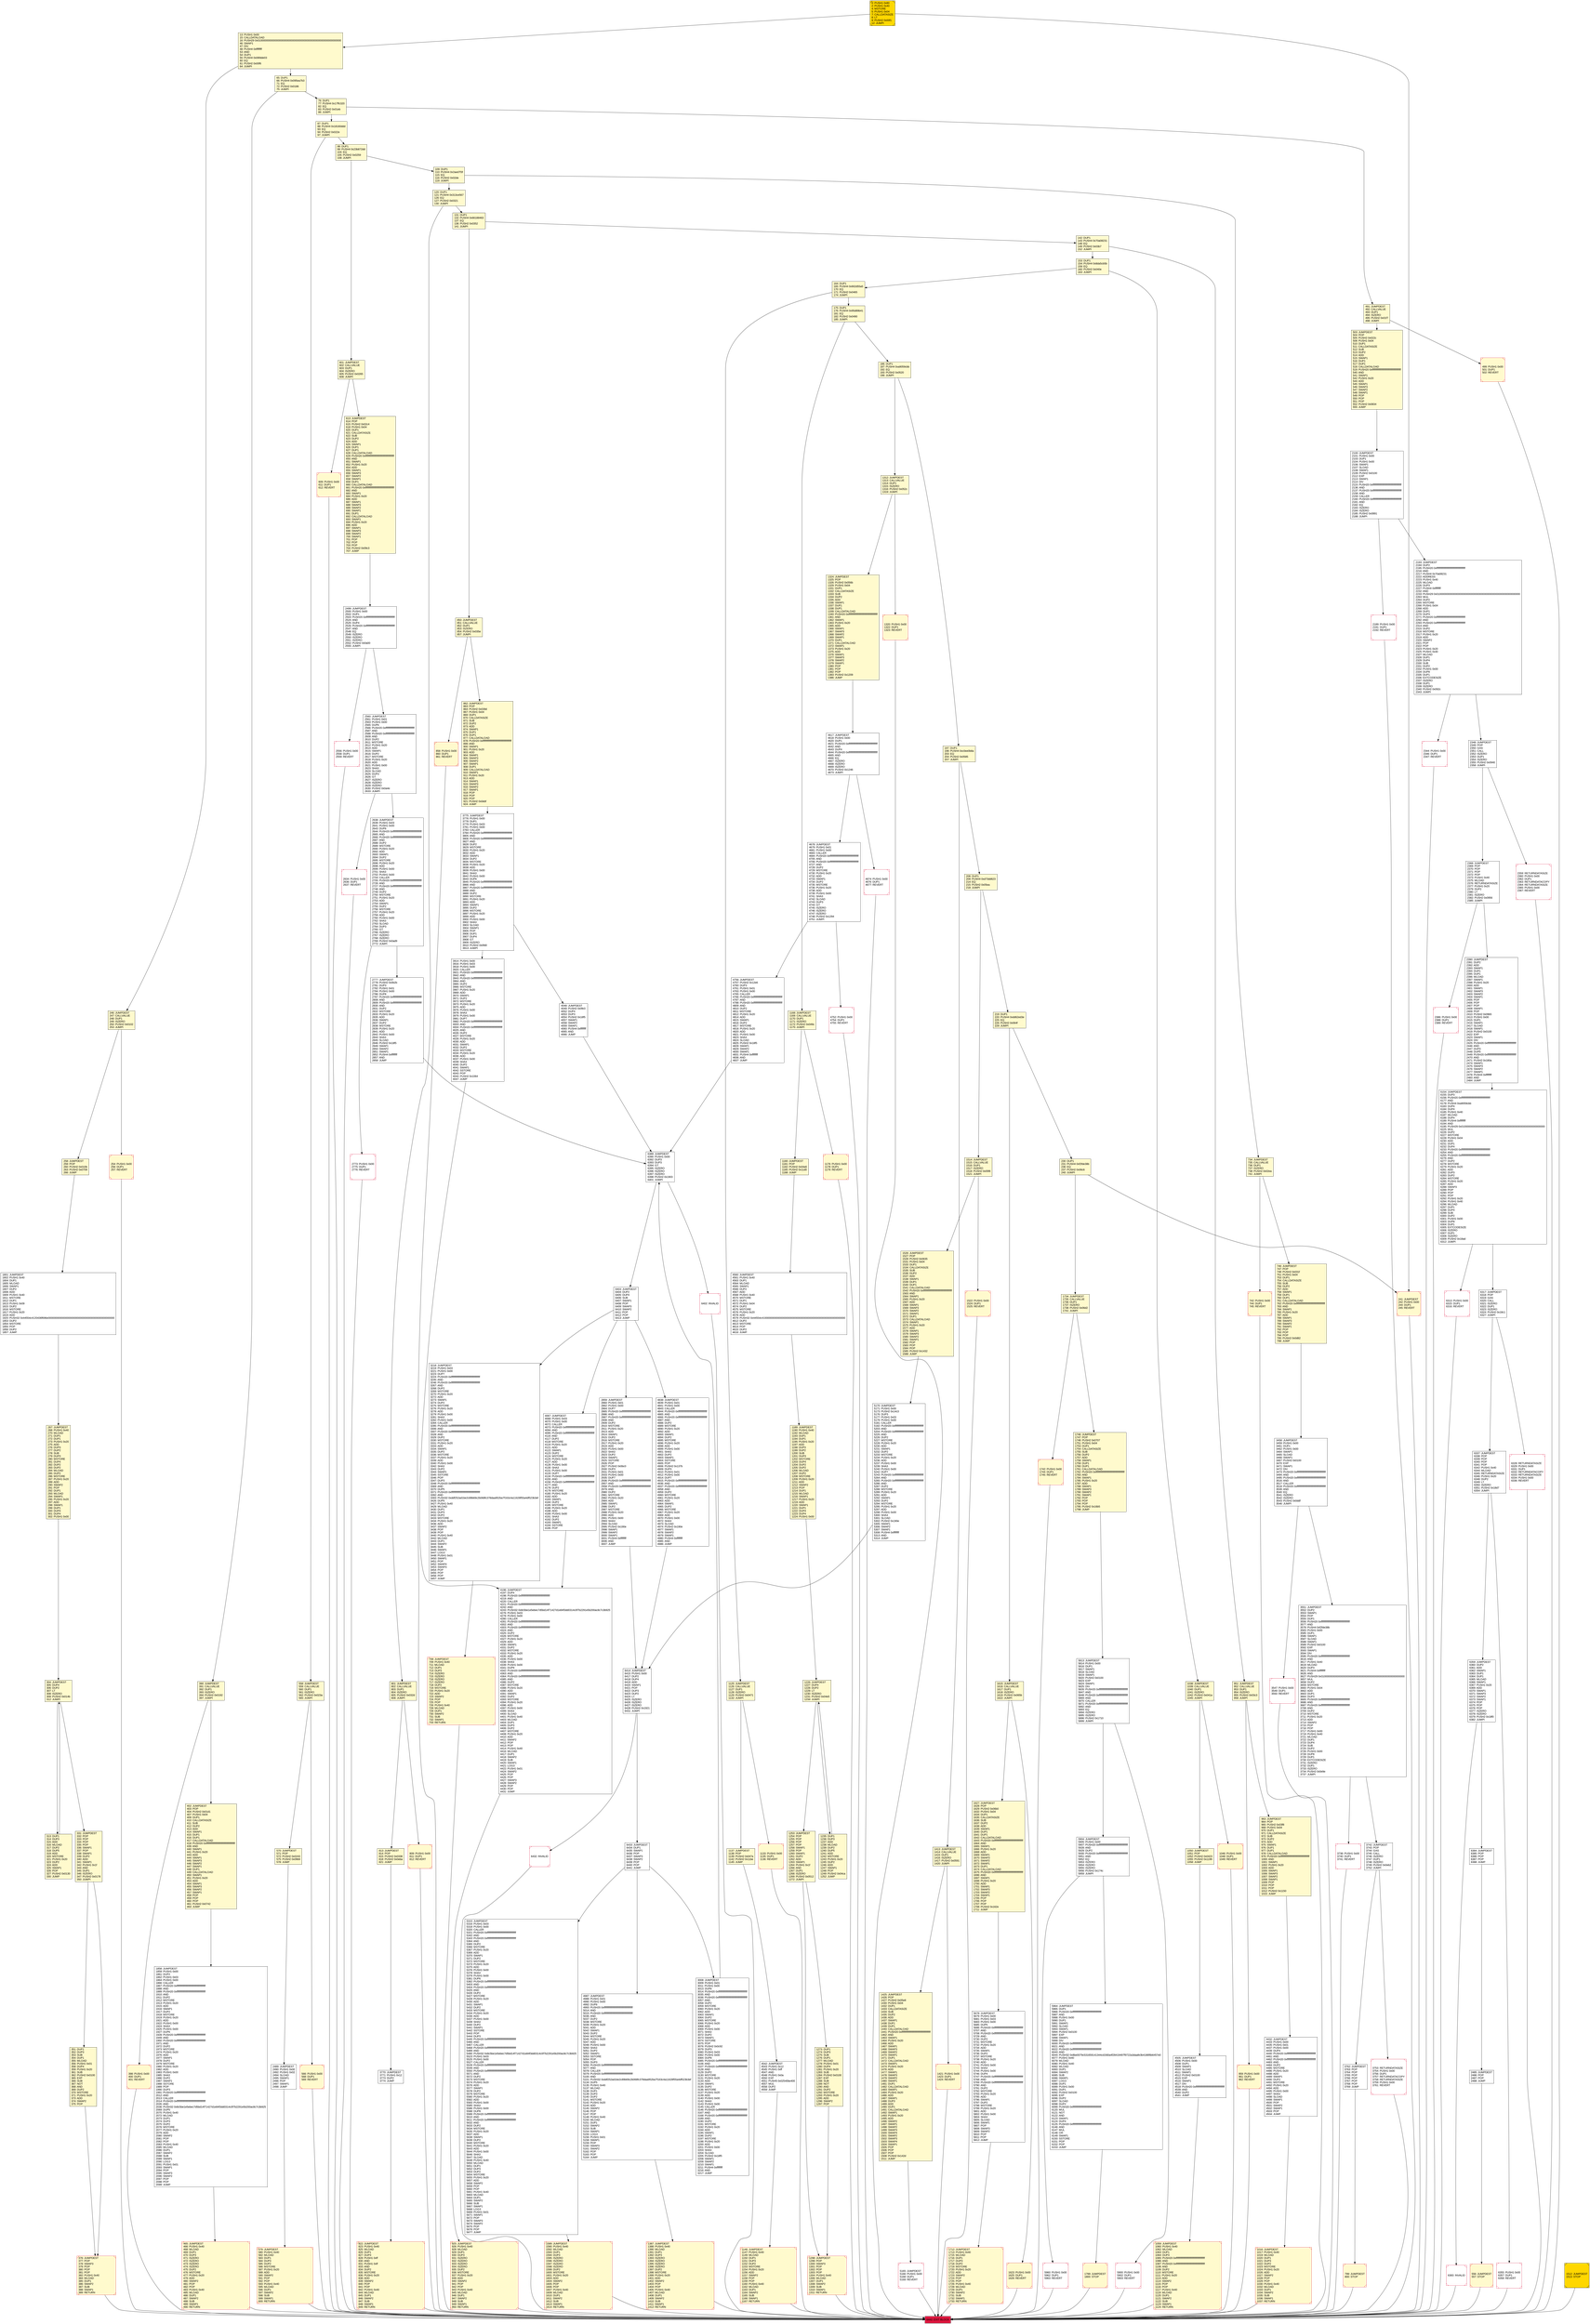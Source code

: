 digraph G {
bgcolor=transparent rankdir=UD;
node [shape=box style=filled color=black fillcolor=white fontname=arial fontcolor=black];
98 [label="98: DUP1\l99: PUSH4 0x23b872dd\l104: EQ\l105: PUSH2 0x0259\l108: JUMPI\l" fillcolor=lemonchiffon ];
6317 [label="6317: JUMPDEST\l6318: POP\l6319: GAS\l6320: CALL\l6321: ISZERO\l6322: DUP1\l6323: ISZERO\l6324: PUSH2 0x18c1\l6327: JUMPI\l" ];
197 [label="197: DUP1\l198: PUSH4 0xc0ee0b8a\l203: EQ\l204: PUSH2 0x0585\l207: JUMPI\l" fillcolor=lemonchiffon ];
1168 [label="1168: JUMPDEST\l1169: CALLVALUE\l1170: DUP1\l1171: ISZERO\l1172: PUSH2 0x049c\l1175: JUMPI\l" fillcolor=lemonchiffon ];
1712 [label="1712: JUMPDEST\l1713: PUSH1 0x40\l1715: MLOAD\l1716: DUP1\l1717: DUP3\l1718: DUP2\l1719: MSTORE\l1720: PUSH1 0x20\l1722: ADD\l1723: SWAP2\l1724: POP\l1725: POP\l1726: PUSH1 0x40\l1728: MLOAD\l1729: DUP1\l1730: SWAP2\l1731: SUB\l1732: SWAP1\l1733: RETURN\l" fillcolor=lemonchiffon shape=Msquare color=crimson ];
951 [label="951: JUMPDEST\l952: CALLVALUE\l953: DUP1\l954: ISZERO\l955: PUSH2 0x03c3\l958: JUMPI\l" fillcolor=lemonchiffon ];
6313 [label="6313: PUSH1 0x00\l6315: DUP1\l6316: REVERT\l" shape=Msquare color=crimson ];
1589 [label="1589: JUMPDEST\l1590: PUSH1 0x40\l1592: MLOAD\l1593: DUP1\l1594: DUP3\l1595: ISZERO\l1596: ISZERO\l1597: ISZERO\l1598: ISZERO\l1599: DUP2\l1600: MSTORE\l1601: PUSH1 0x20\l1603: ADD\l1604: SWAP2\l1605: POP\l1606: POP\l1607: PUSH1 0x40\l1609: MLOAD\l1610: DUP1\l1611: SWAP2\l1612: SUB\l1613: SWAP1\l1614: RETURN\l" fillcolor=lemonchiffon shape=Msquare color=crimson ];
4067 [label="4067: JUMPDEST\l4068: PUSH1 0x03\l4070: PUSH1 0x00\l4072: CALLER\l4073: PUSH20 0xffffffffffffffffffffffffffffffffffffffff\l4094: AND\l4095: PUSH20 0xffffffffffffffffffffffffffffffffffffffff\l4116: AND\l4117: DUP2\l4118: MSTORE\l4119: PUSH1 0x20\l4121: ADD\l4122: SWAP1\l4123: DUP2\l4124: MSTORE\l4125: PUSH1 0x20\l4127: ADD\l4128: PUSH1 0x00\l4130: SHA3\l4131: PUSH1 0x00\l4133: DUP7\l4134: PUSH20 0xffffffffffffffffffffffffffffffffffffffff\l4155: AND\l4156: PUSH20 0xffffffffffffffffffffffffffffffffffffffff\l4177: AND\l4178: DUP2\l4179: MSTORE\l4180: PUSH1 0x20\l4182: ADD\l4183: SWAP1\l4184: DUP2\l4185: MSTORE\l4186: PUSH1 0x20\l4188: ADD\l4189: PUSH1 0x00\l4191: SHA3\l4192: DUP2\l4193: SWAP1\l4194: SSTORE\l4195: POP\l" ];
6384 [label="6384: JUMPDEST\l6385: POP\l6386: POP\l6387: POP\l6388: JUMP\l" ];
1801 [label="1801: JUMPDEST\l1802: PUSH1 0x40\l1804: DUP1\l1805: MLOAD\l1806: SWAP1\l1807: DUP2\l1808: ADD\l1809: PUSH1 0x40\l1811: MSTORE\l1812: DUP1\l1813: PUSH1 0x09\l1815: DUP2\l1816: MSTORE\l1817: PUSH1 0x20\l1819: ADD\l1820: PUSH32 0x44554c4120436f696e0000000000000000000000000000000000000000000000\l1853: DUP2\l1854: MSTORE\l1855: POP\l1856: DUP2\l1857: JUMP\l" ];
1189 [label="1189: JUMPDEST\l1190: PUSH1 0x40\l1192: MLOAD\l1193: DUP1\l1194: DUP1\l1195: PUSH1 0x20\l1197: ADD\l1198: DUP3\l1199: DUP2\l1200: SUB\l1201: DUP3\l1202: MSTORE\l1203: DUP4\l1204: DUP2\l1205: DUP2\l1206: MLOAD\l1207: DUP2\l1208: MSTORE\l1209: PUSH1 0x20\l1211: ADD\l1212: SWAP2\l1213: POP\l1214: DUP1\l1215: MLOAD\l1216: SWAP1\l1217: PUSH1 0x20\l1219: ADD\l1220: SWAP1\l1221: DUP1\l1222: DUP4\l1223: DUP4\l1224: PUSH1 0x00\l" fillcolor=lemonchiffon ];
1038 [label="1038: JUMPDEST\l1039: CALLVALUE\l1040: DUP1\l1041: ISZERO\l1042: PUSH2 0x041a\l1045: JUMPI\l" fillcolor=lemonchiffon ];
959 [label="959: PUSH1 0x00\l961: DUP1\l962: REVERT\l" fillcolor=lemonchiffon shape=Msquare color=crimson ];
6433 [label="6433: JUMPDEST\l6434: DUP1\l6435: SWAP1\l6436: POP\l6437: SWAP3\l6438: SWAP2\l6439: POP\l6440: POP\l6441: JUMP\l" ];
4617 [label="4617: JUMPDEST\l4618: PUSH1 0x00\l4620: DUP1\l4621: PUSH20 0xffffffffffffffffffffffffffffffffffffffff\l4642: AND\l4643: DUP4\l4644: PUSH20 0xffffffffffffffffffffffffffffffffffffffff\l4665: AND\l4666: EQ\l4667: ISZERO\l4668: ISZERO\l4669: ISZERO\l4670: PUSH2 0x1246\l4673: JUMPI\l" ];
313 [label="313: DUP1\l314: DUP3\l315: ADD\l316: MLOAD\l317: DUP2\l318: DUP5\l319: ADD\l320: MSTORE\l321: PUSH1 0x20\l323: DUP2\l324: ADD\l325: SWAP1\l326: POP\l327: PUSH2 0x0130\l330: JUMP\l" fillcolor=lemonchiffon ];
5165 [label="5165: JUMPDEST\l5166: PUSH1 0x00\l5168: DUP1\l5169: REVERT\l" shape=Msquare color=crimson ];
6442 [label="6442: EXIT BLOCK\l" fillcolor=crimson ];
1421 [label="1421: PUSH1 0x00\l1423: DUP1\l1424: REVERT\l" fillcolor=lemonchiffon shape=Msquare color=crimson ];
2189 [label="2189: PUSH1 0x00\l2191: DUP1\l2192: REVERT\l" shape=Msquare color=crimson ];
2359 [label="2359: RETURNDATASIZE\l2360: PUSH1 0x00\l2362: DUP1\l2363: RETURNDATACOPY\l2364: RETURNDATASIZE\l2365: PUSH1 0x00\l2367: REVERT\l" shape=Msquare color=crimson ];
2348 [label="2348: JUMPDEST\l2349: POP\l2350: GAS\l2351: CALL\l2352: ISZERO\l2353: DUP1\l2354: ISZERO\l2355: PUSH2 0x0940\l2358: JUMPI\l" ];
398 [label="398: PUSH1 0x00\l400: DUP1\l401: REVERT\l" fillcolor=lemonchiffon shape=Msquare color=crimson ];
3770 [label="3770: JUMPDEST\l3771: PUSH1 0x12\l3773: DUP2\l3774: JUMP\l" ];
4752 [label="4752: PUSH1 0x00\l4754: DUP1\l4755: REVERT\l" shape=Msquare color=crimson ];
613 [label="613: JUMPDEST\l614: POP\l615: PUSH2 0x02c4\l618: PUSH1 0x04\l620: DUP1\l621: CALLDATASIZE\l622: SUB\l623: DUP2\l624: ADD\l625: SWAP1\l626: DUP1\l627: DUP1\l628: CALLDATALOAD\l629: PUSH20 0xffffffffffffffffffffffffffffffffffffffff\l650: AND\l651: SWAP1\l652: PUSH1 0x20\l654: ADD\l655: SWAP1\l656: SWAP3\l657: SWAP2\l658: SWAP1\l659: DUP1\l660: CALLDATALOAD\l661: PUSH20 0xffffffffffffffffffffffffffffffffffffffff\l682: AND\l683: SWAP1\l684: PUSH1 0x20\l686: ADD\l687: SWAP1\l688: SWAP3\l689: SWAP2\l690: SWAP1\l691: DUP1\l692: CALLDATALOAD\l693: SWAP1\l694: PUSH1 0x20\l696: ADD\l697: SWAP1\l698: SWAP3\l699: SWAP2\l700: SWAP1\l701: POP\l702: POP\l703: POP\l704: PUSH2 0x09c3\l707: JUMP\l" fillcolor=lemonchiffon ];
1413 [label="1413: JUMPDEST\l1414: CALLVALUE\l1415: DUP1\l1416: ISZERO\l1417: PUSH2 0x0591\l1420: JUMPI\l" fillcolor=lemonchiffon ];
601 [label="601: JUMPDEST\l602: CALLVALUE\l603: DUP1\l604: ISZERO\l605: PUSH2 0x0265\l608: JUMPI\l" fillcolor=lemonchiffon ];
1050 [label="1050: JUMPDEST\l1051: POP\l1052: PUSH2 0x0423\l1055: PUSH2 0x1199\l1058: JUMP\l" fillcolor=lemonchiffon ];
1176 [label="1176: PUSH1 0x00\l1178: DUP1\l1179: REVERT\l" fillcolor=lemonchiffon shape=Msquare color=crimson ];
6403 [label="6403: JUMPDEST\l6404: DUP2\l6405: DUP4\l6406: SUB\l6407: SWAP1\l6408: POP\l6409: SWAP3\l6410: SWAP2\l6411: POP\l6412: POP\l6413: JUMP\l" ];
390 [label="390: JUMPDEST\l391: CALLVALUE\l392: DUP1\l393: ISZERO\l394: PUSH2 0x0192\l397: JUMPI\l" fillcolor=lemonchiffon ];
3738 [label="3738: PUSH1 0x00\l3740: DUP1\l3741: REVERT\l" shape=Msquare color=crimson ];
6337 [label="6337: JUMPDEST\l6338: POP\l6339: POP\l6340: POP\l6341: POP\l6342: PUSH1 0x40\l6344: MLOAD\l6345: RETURNDATASIZE\l6346: PUSH1 0x20\l6348: DUP2\l6349: LT\l6350: ISZERO\l6351: PUSH2 0x18d7\l6354: JUMPI\l" ];
4756 [label="4756: JUMPDEST\l4757: PUSH2 0x12e6\l4760: DUP3\l4761: PUSH1 0x01\l4763: PUSH1 0x00\l4765: CALLER\l4766: PUSH20 0xffffffffffffffffffffffffffffffffffffffff\l4787: AND\l4788: PUSH20 0xffffffffffffffffffffffffffffffffffffffff\l4809: AND\l4810: DUP2\l4811: MSTORE\l4812: PUSH1 0x20\l4814: ADD\l4815: SWAP1\l4816: DUP2\l4817: MSTORE\l4818: PUSH1 0x20\l4820: ADD\l4821: PUSH1 0x00\l4823: SHA3\l4824: SLOAD\l4825: PUSH2 0x18f5\l4828: SWAP1\l4829: SWAP2\l4830: SWAP1\l4831: PUSH4 0xffffffff\l4836: AND\l4837: JUMP\l" ];
131 [label="131: DUP1\l132: PUSH4 0x66188463\l137: EQ\l138: PUSH2 0x0352\l141: JUMPI\l" fillcolor=lemonchiffon ];
153 [label="153: DUP1\l154: PUSH4 0x8da5cb5b\l159: EQ\l160: PUSH2 0x040e\l163: JUMPI\l" fillcolor=lemonchiffon ];
5964 [label="5964: JUMPDEST\l5965: DUP1\l5966: PUSH20 0xffffffffffffffffffffffffffffffffffffffff\l5987: AND\l5988: PUSH1 0x00\l5990: DUP1\l5991: SWAP1\l5992: SLOAD\l5993: SWAP1\l5994: PUSH2 0x0100\l5997: EXP\l5998: SWAP1\l5999: DIV\l6000: PUSH20 0xffffffffffffffffffffffffffffffffffffffff\l6021: AND\l6022: PUSH20 0xffffffffffffffffffffffffffffffffffffffff\l6043: AND\l6044: PUSH32 0x8be0079c531659141344cd1fd0a4f28419497f9722a3daafe3b4186f6b6457e0\l6077: PUSH1 0x40\l6079: MLOAD\l6080: PUSH1 0x40\l6082: MLOAD\l6083: DUP1\l6084: SWAP2\l6085: SUB\l6086: SWAP1\l6087: LOG3\l6088: DUP1\l6089: PUSH1 0x00\l6091: DUP1\l6092: PUSH2 0x0100\l6095: EXP\l6096: DUP2\l6097: SLOAD\l6098: DUP2\l6099: PUSH20 0xffffffffffffffffffffffffffffffffffffffff\l6120: MUL\l6121: NOT\l6122: AND\l6123: SWAP1\l6124: DUP4\l6125: PUSH20 0xffffffffffffffffffffffffffffffffffffffff\l6146: AND\l6147: MUL\l6148: OR\l6149: SWAP1\l6150: SSTORE\l6151: POP\l6152: POP\l6153: JUMP\l" ];
1180 [label="1180: JUMPDEST\l1181: POP\l1182: PUSH2 0x04a5\l1185: PUSH2 0x11d0\l1188: JUMP\l" fillcolor=lemonchiffon ];
6154 [label="6154: JUMPDEST\l6155: DUP3\l6156: PUSH20 0xffffffffffffffffffffffffffffffffffffffff\l6177: AND\l6178: PUSH4 0xa9059cbb\l6183: DUP4\l6184: DUP4\l6185: PUSH1 0x40\l6187: MLOAD\l6188: DUP4\l6189: PUSH4 0xffffffff\l6194: AND\l6195: PUSH29 0x0100000000000000000000000000000000000000000000000000000000\l6225: MUL\l6226: DUP2\l6227: MSTORE\l6228: PUSH1 0x04\l6230: ADD\l6231: DUP1\l6232: DUP4\l6233: PUSH20 0xffffffffffffffffffffffffffffffffffffffff\l6254: AND\l6255: PUSH20 0xffffffffffffffffffffffffffffffffffffffff\l6276: AND\l6277: DUP2\l6278: MSTORE\l6279: PUSH1 0x20\l6281: ADD\l6282: DUP3\l6283: DUP2\l6284: MSTORE\l6285: PUSH1 0x20\l6287: ADD\l6288: SWAP3\l6289: POP\l6290: POP\l6291: POP\l6292: PUSH1 0x20\l6294: PUSH1 0x40\l6296: MLOAD\l6297: DUP1\l6298: DUP4\l6299: SUB\l6300: DUP2\l6301: PUSH1 0x00\l6303: DUP8\l6304: DUP1\l6305: EXTCODESIZE\l6306: ISZERO\l6307: DUP1\l6308: ISZERO\l6309: PUSH2 0x18ad\l6312: JUMPI\l" ];
491 [label="491: JUMPDEST\l492: CALLVALUE\l493: DUP1\l494: ISZERO\l495: PUSH2 0x01f7\l498: JUMPI\l" fillcolor=lemonchiffon ];
3775 [label="3775: JUMPDEST\l3776: PUSH1 0x00\l3778: DUP1\l3779: PUSH1 0x03\l3781: PUSH1 0x00\l3783: CALLER\l3784: PUSH20 0xffffffffffffffffffffffffffffffffffffffff\l3805: AND\l3806: PUSH20 0xffffffffffffffffffffffffffffffffffffffff\l3827: AND\l3828: DUP2\l3829: MSTORE\l3830: PUSH1 0x20\l3832: ADD\l3833: SWAP1\l3834: DUP2\l3835: MSTORE\l3836: PUSH1 0x20\l3838: ADD\l3839: PUSH1 0x00\l3841: SHA3\l3842: PUSH1 0x00\l3844: DUP6\l3845: PUSH20 0xffffffffffffffffffffffffffffffffffffffff\l3866: AND\l3867: PUSH20 0xffffffffffffffffffffffffffffffffffffffff\l3888: AND\l3889: DUP2\l3890: MSTORE\l3891: PUSH1 0x20\l3893: ADD\l3894: SWAP1\l3895: DUP2\l3896: MSTORE\l3897: PUSH1 0x20\l3899: ADD\l3900: PUSH1 0x00\l3902: SHA3\l3903: SLOAD\l3904: SWAP1\l3905: POP\l3906: DUP1\l3907: DUP4\l3908: GT\l3909: ISZERO\l3910: PUSH2 0x0fd0\l3913: JUMPI\l" ];
734 [label="734: JUMPDEST\l735: CALLVALUE\l736: DUP1\l737: ISZERO\l738: PUSH2 0x02ea\l741: JUMPI\l" fillcolor=lemonchiffon ];
175 [label="175: DUP1\l176: PUSH4 0x95d89b41\l181: EQ\l182: PUSH2 0x0490\l185: JUMPI\l" fillcolor=lemonchiffon ];
742 [label="742: PUSH1 0x00\l744: DUP1\l745: REVERT\l" fillcolor=lemonchiffon shape=Msquare color=crimson ];
1253 [label="1253: JUMPDEST\l1254: POP\l1255: POP\l1256: POP\l1257: POP\l1258: SWAP1\l1259: POP\l1260: SWAP1\l1261: DUP2\l1262: ADD\l1263: SWAP1\l1264: PUSH1 0x1f\l1266: AND\l1267: DUP1\l1268: ISZERO\l1269: PUSH2 0x0512\l1272: JUMPI\l" fillcolor=lemonchiffon ];
219 [label="219: DUP1\l220: PUSH4 0xdd62ed3e\l225: EQ\l226: PUSH2 0x064f\l229: JUMPI\l" fillcolor=lemonchiffon ];
230 [label="230: DUP1\l231: PUSH4 0xf2fde38b\l236: EQ\l237: PUSH2 0x06c6\l240: JUMPI\l" fillcolor=lemonchiffon ];
1016 [label="1016: JUMPDEST\l1017: PUSH1 0x40\l1019: MLOAD\l1020: DUP1\l1021: DUP3\l1022: DUP2\l1023: MSTORE\l1024: PUSH1 0x20\l1026: ADD\l1027: SWAP2\l1028: POP\l1029: POP\l1030: PUSH1 0x40\l1032: MLOAD\l1033: DUP1\l1034: SWAP2\l1035: SUB\l1036: SWAP1\l1037: RETURN\l" fillcolor=lemonchiffon shape=Msquare color=crimson ];
5170 [label="5170: JUMPDEST\l5171: PUSH1 0x00\l5173: PUSH2 0x14c3\l5176: DUP3\l5177: PUSH1 0x03\l5179: PUSH1 0x00\l5181: CALLER\l5182: PUSH20 0xffffffffffffffffffffffffffffffffffffffff\l5203: AND\l5204: PUSH20 0xffffffffffffffffffffffffffffffffffffffff\l5225: AND\l5226: DUP2\l5227: MSTORE\l5228: PUSH1 0x20\l5230: ADD\l5231: SWAP1\l5232: DUP2\l5233: MSTORE\l5234: PUSH1 0x20\l5236: ADD\l5237: PUSH1 0x00\l5239: SHA3\l5240: PUSH1 0x00\l5242: DUP7\l5243: PUSH20 0xffffffffffffffffffffffffffffffffffffffff\l5264: AND\l5265: PUSH20 0xffffffffffffffffffffffffffffffffffffffff\l5286: AND\l5287: DUP2\l5288: MSTORE\l5289: PUSH1 0x20\l5291: ADD\l5292: SWAP1\l5293: DUP2\l5294: MSTORE\l5295: PUSH1 0x20\l5297: ADD\l5298: PUSH1 0x00\l5300: SHA3\l5301: SLOAD\l5302: PUSH2 0x190e\l5305: SWAP1\l5306: SWAP2\l5307: SWAP1\l5308: PUSH4 0xffffffff\l5313: AND\l5314: JUMP\l" ];
2560 [label="2560: JUMPDEST\l2561: PUSH1 0x01\l2563: PUSH1 0x00\l2565: DUP6\l2566: PUSH20 0xffffffffffffffffffffffffffffffffffffffff\l2587: AND\l2588: PUSH20 0xffffffffffffffffffffffffffffffffffffffff\l2609: AND\l2610: DUP2\l2611: MSTORE\l2612: PUSH1 0x20\l2614: ADD\l2615: SWAP1\l2616: DUP2\l2617: MSTORE\l2618: PUSH1 0x20\l2620: ADD\l2621: PUSH1 0x00\l2623: SHA3\l2624: SLOAD\l2625: DUP3\l2626: GT\l2627: ISZERO\l2628: ISZERO\l2629: ISZERO\l2630: PUSH2 0x0a4e\l2633: JUMPI\l" ];
6383 [label="6383: INVALID\l" shape=Msquare color=crimson ];
558 [label="558: JUMPDEST\l559: CALLVALUE\l560: DUP1\l561: ISZERO\l562: PUSH2 0x023a\l565: JUMPI\l" fillcolor=lemonchiffon ];
164 [label="164: DUP1\l165: PUSH4 0x902d55a5\l170: EQ\l171: PUSH2 0x0465\l174: JUMPI\l" fillcolor=lemonchiffon ];
499 [label="499: PUSH1 0x00\l501: DUP1\l502: REVERT\l" fillcolor=lemonchiffon shape=Msquare color=crimson ];
4560 [label="4560: JUMPDEST\l4561: PUSH1 0x40\l4563: DUP1\l4564: MLOAD\l4565: SWAP1\l4566: DUP2\l4567: ADD\l4568: PUSH1 0x40\l4570: MSTORE\l4571: DUP1\l4572: PUSH1 0x04\l4574: DUP2\l4575: MSTORE\l4576: PUSH1 0x20\l4578: ADD\l4579: PUSH32 0x44554c4100000000000000000000000000000000000000000000000000000000\l4612: DUP2\l4613: MSTORE\l4614: POP\l4615: DUP2\l4616: JUMP\l" ];
1522 [label="1522: PUSH1 0x00\l1524: DUP1\l1525: REVERT\l" fillcolor=lemonchiffon shape=Msquare color=crimson ];
5678 [label="5678: JUMPDEST\l5679: PUSH1 0x00\l5681: PUSH1 0x03\l5683: PUSH1 0x00\l5685: DUP5\l5686: PUSH20 0xffffffffffffffffffffffffffffffffffffffff\l5707: AND\l5708: PUSH20 0xffffffffffffffffffffffffffffffffffffffff\l5729: AND\l5730: DUP2\l5731: MSTORE\l5732: PUSH1 0x20\l5734: ADD\l5735: SWAP1\l5736: DUP2\l5737: MSTORE\l5738: PUSH1 0x20\l5740: ADD\l5741: PUSH1 0x00\l5743: SHA3\l5744: PUSH1 0x00\l5746: DUP4\l5747: PUSH20 0xffffffffffffffffffffffffffffffffffffffff\l5768: AND\l5769: PUSH20 0xffffffffffffffffffffffffffffffffffffffff\l5790: AND\l5791: DUP2\l5792: MSTORE\l5793: PUSH1 0x20\l5795: ADD\l5796: SWAP1\l5797: DUP2\l5798: MSTORE\l5799: PUSH1 0x20\l5801: ADD\l5802: PUSH1 0x00\l5804: SHA3\l5805: SLOAD\l5806: SWAP1\l5807: POP\l5808: SWAP3\l5809: SWAP2\l5810: POP\l5811: POP\l5812: JUMP\l" ];
351 [label="351: DUP1\l352: DUP3\l353: SUB\l354: DUP1\l355: MLOAD\l356: PUSH1 0x01\l358: DUP4\l359: PUSH1 0x20\l361: SUB\l362: PUSH2 0x0100\l365: EXP\l366: SUB\l367: NOT\l368: AND\l369: DUP2\l370: MSTORE\l371: PUSH1 0x20\l373: ADD\l374: SWAP2\l375: POP\l" fillcolor=lemonchiffon ];
4838 [label="4838: JUMPDEST\l4839: PUSH1 0x01\l4841: PUSH1 0x00\l4843: CALLER\l4844: PUSH20 0xffffffffffffffffffffffffffffffffffffffff\l4865: AND\l4866: PUSH20 0xffffffffffffffffffffffffffffffffffffffff\l4887: AND\l4888: DUP2\l4889: MSTORE\l4890: PUSH1 0x20\l4892: ADD\l4893: SWAP1\l4894: DUP2\l4895: MSTORE\l4896: PUSH1 0x20\l4898: ADD\l4899: PUSH1 0x00\l4901: SHA3\l4902: DUP2\l4903: SWAP1\l4904: SSTORE\l4905: POP\l4906: PUSH2 0x137b\l4909: DUP3\l4910: PUSH1 0x01\l4912: PUSH1 0x00\l4914: DUP7\l4915: PUSH20 0xffffffffffffffffffffffffffffffffffffffff\l4936: AND\l4937: PUSH20 0xffffffffffffffffffffffffffffffffffffffff\l4958: AND\l4959: DUP2\l4960: MSTORE\l4961: PUSH1 0x20\l4963: ADD\l4964: SWAP1\l4965: DUP2\l4966: MSTORE\l4967: PUSH1 0x20\l4969: ADD\l4970: PUSH1 0x00\l4972: SHA3\l4973: SLOAD\l4974: PUSH2 0x190e\l4977: SWAP1\l4978: SWAP2\l4979: SWAP1\l4980: PUSH4 0xffffffff\l4985: AND\l4986: JUMP\l" ];
1858 [label="1858: JUMPDEST\l1859: PUSH1 0x00\l1861: DUP2\l1862: PUSH1 0x03\l1864: PUSH1 0x00\l1866: CALLER\l1867: PUSH20 0xffffffffffffffffffffffffffffffffffffffff\l1888: AND\l1889: PUSH20 0xffffffffffffffffffffffffffffffffffffffff\l1910: AND\l1911: DUP2\l1912: MSTORE\l1913: PUSH1 0x20\l1915: ADD\l1916: SWAP1\l1917: DUP2\l1918: MSTORE\l1919: PUSH1 0x20\l1921: ADD\l1922: PUSH1 0x00\l1924: SHA3\l1925: PUSH1 0x00\l1927: DUP6\l1928: PUSH20 0xffffffffffffffffffffffffffffffffffffffff\l1949: AND\l1950: PUSH20 0xffffffffffffffffffffffffffffffffffffffff\l1971: AND\l1972: DUP2\l1973: MSTORE\l1974: PUSH1 0x20\l1976: ADD\l1977: SWAP1\l1978: DUP2\l1979: MSTORE\l1980: PUSH1 0x20\l1982: ADD\l1983: PUSH1 0x00\l1985: SHA3\l1986: DUP2\l1987: SWAP1\l1988: SSTORE\l1989: POP\l1990: DUP3\l1991: PUSH20 0xffffffffffffffffffffffffffffffffffffffff\l2012: AND\l2013: CALLER\l2014: PUSH20 0xffffffffffffffffffffffffffffffffffffffff\l2035: AND\l2036: PUSH32 0x8c5be1e5ebec7d5bd14f71427d1e84f3dd0314c0f7b2291e5b200ac8c7c3b925\l2069: DUP5\l2070: PUSH1 0x40\l2072: MLOAD\l2073: DUP1\l2074: DUP3\l2075: DUP2\l2076: MSTORE\l2077: PUSH1 0x20\l2079: ADD\l2080: SWAP2\l2081: POP\l2082: POP\l2083: PUSH1 0x40\l2085: MLOAD\l2086: DUP1\l2087: SWAP2\l2088: SUB\l2089: SWAP1\l2090: LOG3\l2091: PUSH1 0x01\l2093: SWAP1\l2094: POP\l2095: SWAP3\l2096: SWAP2\l2097: POP\l2098: POP\l2099: JUMP\l" ];
1387 [label="1387: JUMPDEST\l1388: PUSH1 0x40\l1390: MLOAD\l1391: DUP1\l1392: DUP3\l1393: ISZERO\l1394: ISZERO\l1395: ISZERO\l1396: ISZERO\l1397: DUP2\l1398: MSTORE\l1399: PUSH1 0x20\l1401: ADD\l1402: SWAP2\l1403: POP\l1404: POP\l1405: PUSH1 0x40\l1407: MLOAD\l1408: DUP1\l1409: SWAP2\l1410: SUB\l1411: SWAP1\l1412: RETURN\l" fillcolor=lemonchiffon shape=Msquare color=crimson ];
503 [label="503: JUMPDEST\l504: POP\l505: PUSH2 0x022c\l508: PUSH1 0x04\l510: DUP1\l511: CALLDATASIZE\l512: SUB\l513: DUP2\l514: ADD\l515: SWAP1\l516: DUP1\l517: DUP1\l518: CALLDATALOAD\l519: PUSH20 0xffffffffffffffffffffffffffffffffffffffff\l540: AND\l541: SWAP1\l542: PUSH1 0x20\l544: ADD\l545: SWAP1\l546: SWAP3\l547: SWAP2\l548: SWAP1\l549: POP\l550: POP\l551: POP\l552: PUSH2 0x0834\l555: JUMP\l" fillcolor=lemonchiffon ];
2556 [label="2556: PUSH1 0x00\l2558: DUP1\l2559: REVERT\l" shape=Msquare color=crimson ];
1514 [label="1514: JUMPDEST\l1515: CALLVALUE\l1516: DUP1\l1517: ISZERO\l1518: PUSH2 0x05f6\l1521: JUMPI\l" fillcolor=lemonchiffon ];
254 [label="254: PUSH1 0x00\l256: DUP1\l257: REVERT\l" fillcolor=lemonchiffon shape=Msquare color=crimson ];
2193 [label="2193: JUMPDEST\l2194: DUP2\l2195: PUSH20 0xffffffffffffffffffffffffffffffffffffffff\l2216: AND\l2217: PUSH4 0x70a08231\l2222: ADDRESS\l2223: PUSH1 0x40\l2225: MLOAD\l2226: DUP3\l2227: PUSH4 0xffffffff\l2232: AND\l2233: PUSH29 0x0100000000000000000000000000000000000000000000000000000000\l2263: MUL\l2264: DUP2\l2265: MSTORE\l2266: PUSH1 0x04\l2268: ADD\l2269: DUP1\l2270: DUP3\l2271: PUSH20 0xffffffffffffffffffffffffffffffffffffffff\l2292: AND\l2293: PUSH20 0xffffffffffffffffffffffffffffffffffffffff\l2314: AND\l2315: DUP2\l2316: MSTORE\l2317: PUSH1 0x20\l2319: ADD\l2320: SWAP2\l2321: POP\l2322: POP\l2323: PUSH1 0x20\l2325: PUSH1 0x40\l2327: MLOAD\l2328: DUP1\l2329: DUP4\l2330: SUB\l2331: DUP2\l2332: PUSH1 0x00\l2334: DUP8\l2335: DUP1\l2336: EXTCODESIZE\l2337: ISZERO\l2338: DUP1\l2339: ISZERO\l2340: PUSH2 0x092c\l2343: JUMPI\l" ];
4542 [label="4542: JUMPDEST\l4543: PUSH1 0x12\l4545: PUSH1 0xff\l4547: AND\l4548: PUSH1 0x0a\l4550: EXP\l4551: PUSH5 0x02540be400\l4557: MUL\l4558: DUP2\l4559: JUMP\l" ];
402 [label="402: JUMPDEST\l403: POP\l404: PUSH2 0x01d1\l407: PUSH1 0x04\l409: DUP1\l410: CALLDATASIZE\l411: SUB\l412: DUP2\l413: ADD\l414: SWAP1\l415: DUP1\l416: DUP1\l417: CALLDATALOAD\l418: PUSH20 0xffffffffffffffffffffffffffffffffffffffff\l439: AND\l440: SWAP1\l441: PUSH1 0x20\l443: ADD\l444: SWAP1\l445: SWAP3\l446: SWAP2\l447: SWAP1\l448: DUP1\l449: CALLDATALOAD\l450: SWAP1\l451: PUSH1 0x20\l453: ADD\l454: SWAP1\l455: SWAP3\l456: SWAP2\l457: SWAP1\l458: POP\l459: POP\l460: POP\l461: PUSH2 0x0742\l464: JUMP\l" fillcolor=lemonchiffon ];
6389 [label="6389: JUMPDEST\l6390: PUSH1 0x00\l6392: DUP3\l6393: DUP3\l6394: GT\l6395: ISZERO\l6396: ISZERO\l6397: ISZERO\l6398: PUSH2 0x1903\l6401: JUMPI\l" ];
1742 [label="1742: PUSH1 0x00\l1744: DUP1\l1745: REVERT\l" fillcolor=lemonchiffon shape=Msquare color=crimson ];
1059 [label="1059: JUMPDEST\l1060: PUSH1 0x40\l1062: MLOAD\l1063: DUP1\l1064: DUP3\l1065: PUSH20 0xffffffffffffffffffffffffffffffffffffffff\l1086: AND\l1087: PUSH20 0xffffffffffffffffffffffffffffffffffffffff\l1108: AND\l1109: DUP2\l1110: MSTORE\l1111: PUSH1 0x20\l1113: ADD\l1114: SWAP2\l1115: POP\l1116: POP\l1117: PUSH1 0x40\l1119: MLOAD\l1120: DUP1\l1121: SWAP2\l1122: SUB\l1123: SWAP1\l1124: RETURN\l" fillcolor=lemonchiffon shape=Msquare color=crimson ];
2489 [label="2489: JUMPDEST\l2490: PUSH1 0x00\l2492: PUSH1 0x02\l2494: SLOAD\l2495: SWAP1\l2496: POP\l2497: SWAP1\l2498: JUMP\l" ];
6355 [label="6355: PUSH1 0x00\l6357: DUP1\l6358: REVERT\l" shape=Msquare color=crimson ];
1615 [label="1615: JUMPDEST\l1616: CALLVALUE\l1617: DUP1\l1618: ISZERO\l1619: PUSH2 0x065b\l1622: JUMPI\l" fillcolor=lemonchiffon ];
2773 [label="2773: PUSH1 0x00\l2775: DUP1\l2776: REVERT\l" shape=Msquare color=crimson ];
3762 [label="3762: JUMPDEST\l3763: POP\l3764: POP\l3765: POP\l3766: POP\l3767: POP\l3768: POP\l3769: JUMP\l" ];
5904 [label="5904: JUMPDEST\l5905: PUSH1 0x00\l5907: PUSH20 0xffffffffffffffffffffffffffffffffffffffff\l5928: AND\l5929: DUP2\l5930: PUSH20 0xffffffffffffffffffffffffffffffffffffffff\l5951: AND\l5952: EQ\l5953: ISZERO\l5954: ISZERO\l5955: ISZERO\l5956: PUSH2 0x174c\l5959: JUMPI\l" ];
3547 [label="3547: PUSH1 0x00\l3549: DUP1\l3550: REVERT\l" shape=Msquare color=crimson ];
1512 [label="1512: JUMPDEST\l1513: STOP\l" fillcolor=lemonchiffon shape=Msquare fillcolor=gold ];
850 [label="850: JUMPDEST\l851: CALLVALUE\l852: DUP1\l853: ISZERO\l854: PUSH2 0x035e\l857: JUMPI\l" fillcolor=lemonchiffon ];
746 [label="746: JUMPDEST\l747: POP\l748: PUSH2 0x031f\l751: PUSH1 0x04\l753: DUP1\l754: CALLDATASIZE\l755: SUB\l756: DUP2\l757: ADD\l758: SWAP1\l759: DUP1\l760: DUP1\l761: CALLDATALOAD\l762: PUSH20 0xffffffffffffffffffffffffffffffffffffffff\l783: AND\l784: SWAP1\l785: PUSH1 0x20\l787: ADD\l788: SWAP1\l789: SWAP3\l790: SWAP2\l791: SWAP1\l792: POP\l793: POP\l794: POP\l795: PUSH2 0x0d82\l798: JUMP\l" fillcolor=lemonchiffon ];
822 [label="822: JUMPDEST\l823: PUSH1 0x40\l825: MLOAD\l826: DUP1\l827: DUP3\l828: PUSH1 0xff\l830: AND\l831: PUSH1 0xff\l833: AND\l834: DUP2\l835: MSTORE\l836: PUSH1 0x20\l838: ADD\l839: SWAP2\l840: POP\l841: POP\l842: PUSH1 0x40\l844: MLOAD\l845: DUP1\l846: SWAP2\l847: SUB\l848: SWAP1\l849: RETURN\l" fillcolor=lemonchiffon shape=Msquare color=crimson ];
4196 [label="4196: JUMPDEST\l4197: DUP4\l4198: PUSH20 0xffffffffffffffffffffffffffffffffffffffff\l4219: AND\l4220: CALLER\l4221: PUSH20 0xffffffffffffffffffffffffffffffffffffffff\l4242: AND\l4243: PUSH32 0x8c5be1e5ebec7d5bd14f71427d1e84f3dd0314c0f7b2291e5b200ac8c7c3b925\l4276: PUSH1 0x03\l4278: PUSH1 0x00\l4280: CALLER\l4281: PUSH20 0xffffffffffffffffffffffffffffffffffffffff\l4302: AND\l4303: PUSH20 0xffffffffffffffffffffffffffffffffffffffff\l4324: AND\l4325: DUP2\l4326: MSTORE\l4327: PUSH1 0x20\l4329: ADD\l4330: SWAP1\l4331: DUP2\l4332: MSTORE\l4333: PUSH1 0x20\l4335: ADD\l4336: PUSH1 0x00\l4338: SHA3\l4339: PUSH1 0x00\l4341: DUP9\l4342: PUSH20 0xffffffffffffffffffffffffffffffffffffffff\l4363: AND\l4364: PUSH20 0xffffffffffffffffffffffffffffffffffffffff\l4385: AND\l4386: DUP2\l4387: MSTORE\l4388: PUSH1 0x20\l4390: ADD\l4391: SWAP1\l4392: DUP2\l4393: MSTORE\l4394: PUSH1 0x20\l4396: ADD\l4397: PUSH1 0x00\l4399: SHA3\l4400: SLOAD\l4401: PUSH1 0x40\l4403: MLOAD\l4404: DUP1\l4405: DUP3\l4406: DUP2\l4407: MSTORE\l4408: PUSH1 0x20\l4410: ADD\l4411: SWAP2\l4412: POP\l4413: POP\l4414: PUSH1 0x40\l4416: MLOAD\l4417: DUP1\l4418: SWAP2\l4419: SUB\l4420: SWAP1\l4421: LOG3\l4422: PUSH1 0x01\l4424: SWAP2\l4425: POP\l4426: POP\l4427: SWAP3\l4428: SWAP2\l4429: POP\l4430: POP\l4431: JUMP\l" ];
1125 [label="1125: JUMPDEST\l1126: CALLVALUE\l1127: DUP1\l1128: ISZERO\l1129: PUSH2 0x0471\l1132: JUMPI\l" fillcolor=lemonchiffon ];
6359 [label="6359: JUMPDEST\l6360: DUP2\l6361: ADD\l6362: SWAP1\l6363: DUP1\l6364: DUP1\l6365: MLOAD\l6366: SWAP1\l6367: PUSH1 0x20\l6369: ADD\l6370: SWAP1\l6371: SWAP3\l6372: SWAP2\l6373: SWAP1\l6374: POP\l6375: POP\l6376: POP\l6377: ISZERO\l6378: ISZERO\l6379: PUSH2 0x18f0\l6382: JUMPI\l" ];
809 [label="809: PUSH1 0x00\l811: DUP1\l812: REVERT\l" fillcolor=lemonchiffon shape=Msquare color=crimson ];
1320 [label="1320: PUSH1 0x00\l1322: DUP1\l1323: REVERT\l" fillcolor=lemonchiffon shape=Msquare color=crimson ];
2344 [label="2344: PUSH1 0x00\l2346: DUP1\l2347: REVERT\l" shape=Msquare color=crimson ];
2368 [label="2368: JUMPDEST\l2369: POP\l2370: POP\l2371: POP\l2372: POP\l2373: PUSH1 0x40\l2375: MLOAD\l2376: RETURNDATASIZE\l2377: PUSH1 0x20\l2379: DUP2\l2380: LT\l2381: ISZERO\l2382: PUSH2 0x0956\l2385: JUMPI\l" ];
1298 [label="1298: JUMPDEST\l1299: POP\l1300: SWAP3\l1301: POP\l1302: POP\l1303: POP\l1304: PUSH1 0x40\l1306: MLOAD\l1307: DUP1\l1308: SWAP2\l1309: SUB\l1310: SWAP1\l1311: RETURN\l" fillcolor=lemonchiffon shape=Msquare color=crimson ];
799 [label="799: JUMPDEST\l800: STOP\l" fillcolor=lemonchiffon shape=Msquare color=crimson ];
1312 [label="1312: JUMPDEST\l1313: CALLVALUE\l1314: DUP1\l1315: ISZERO\l1316: PUSH2 0x052c\l1319: JUMPI\l" fillcolor=lemonchiffon ];
3914 [label="3914: PUSH1 0x00\l3916: PUSH1 0x03\l3918: PUSH1 0x00\l3920: CALLER\l3921: PUSH20 0xffffffffffffffffffffffffffffffffffffffff\l3942: AND\l3943: PUSH20 0xffffffffffffffffffffffffffffffffffffffff\l3964: AND\l3965: DUP2\l3966: MSTORE\l3967: PUSH1 0x20\l3969: ADD\l3970: SWAP1\l3971: DUP2\l3972: MSTORE\l3973: PUSH1 0x20\l3975: ADD\l3976: PUSH1 0x00\l3978: SHA3\l3979: PUSH1 0x00\l3981: DUP7\l3982: PUSH20 0xffffffffffffffffffffffffffffffffffffffff\l4003: AND\l4004: PUSH20 0xffffffffffffffffffffffffffffffffffffffff\l4025: AND\l4026: DUP2\l4027: MSTORE\l4028: PUSH1 0x20\l4030: ADD\l4031: SWAP1\l4032: DUP2\l4033: MSTORE\l4034: PUSH1 0x20\l4036: ADD\l4037: PUSH1 0x00\l4039: SHA3\l4040: DUP2\l4041: SWAP1\l4042: SSTORE\l4043: POP\l4044: PUSH2 0x1064\l4047: JUMP\l" ];
4678 [label="4678: JUMPDEST\l4679: PUSH1 0x01\l4681: PUSH1 0x00\l4683: CALLER\l4684: PUSH20 0xffffffffffffffffffffffffffffffffffffffff\l4705: AND\l4706: PUSH20 0xffffffffffffffffffffffffffffffffffffffff\l4727: AND\l4728: DUP2\l4729: MSTORE\l4730: PUSH1 0x20\l4732: ADD\l4733: SWAP1\l4734: DUP2\l4735: MSTORE\l4736: PUSH1 0x20\l4738: ADD\l4739: PUSH1 0x00\l4741: SHA3\l4742: SLOAD\l4743: DUP3\l4744: GT\l4745: ISZERO\l4746: ISZERO\l4747: ISZERO\l4748: PUSH2 0x1294\l4751: JUMPI\l" ];
1799 [label="1799: JUMPDEST\l1800: STOP\l" fillcolor=lemonchiffon shape=Msquare color=crimson ];
2859 [label="2859: JUMPDEST\l2860: PUSH1 0x01\l2862: PUSH1 0x00\l2864: DUP7\l2865: PUSH20 0xffffffffffffffffffffffffffffffffffffffff\l2886: AND\l2887: PUSH20 0xffffffffffffffffffffffffffffffffffffffff\l2908: AND\l2909: DUP2\l2910: MSTORE\l2911: PUSH1 0x20\l2913: ADD\l2914: SWAP1\l2915: DUP2\l2916: MSTORE\l2917: PUSH1 0x20\l2919: ADD\l2920: PUSH1 0x00\l2922: SHA3\l2923: DUP2\l2924: SWAP1\l2925: SSTORE\l2926: POP\l2927: PUSH2 0x0bc0\l2930: DUP3\l2931: PUSH1 0x01\l2933: PUSH1 0x00\l2935: DUP7\l2936: PUSH20 0xffffffffffffffffffffffffffffffffffffffff\l2957: AND\l2958: PUSH20 0xffffffffffffffffffffffffffffffffffffffff\l2979: AND\l2980: DUP2\l2981: MSTORE\l2982: PUSH1 0x20\l2984: ADD\l2985: SWAP1\l2986: DUP2\l2987: MSTORE\l2988: PUSH1 0x20\l2990: ADD\l2991: PUSH1 0x00\l2993: SHA3\l2994: SLOAD\l2995: PUSH2 0x190e\l2998: SWAP1\l2999: SWAP2\l3000: SWAP1\l3001: PUSH4 0xffffffff\l3006: AND\l3007: JUMP\l" ];
2777 [label="2777: JUMPDEST\l2778: PUSH2 0x0b2b\l2781: DUP3\l2782: PUSH1 0x01\l2784: PUSH1 0x00\l2786: DUP8\l2787: PUSH20 0xffffffffffffffffffffffffffffffffffffffff\l2808: AND\l2809: PUSH20 0xffffffffffffffffffffffffffffffffffffffff\l2830: AND\l2831: DUP2\l2832: MSTORE\l2833: PUSH1 0x20\l2835: ADD\l2836: SWAP1\l2837: DUP2\l2838: MSTORE\l2839: PUSH1 0x20\l2841: ADD\l2842: PUSH1 0x00\l2844: SHA3\l2845: SLOAD\l2846: PUSH2 0x18f5\l2849: SWAP1\l2850: SWAP2\l2851: SWAP1\l2852: PUSH4 0xffffffff\l2857: AND\l2858: JUMP\l" ];
76 [label="76: DUP1\l77: PUSH4 0x17ffc320\l82: EQ\l83: PUSH2 0x01eb\l86: JUMPI\l" fillcolor=lemonchiffon ];
566 [label="566: PUSH1 0x00\l568: DUP1\l569: REVERT\l" fillcolor=lemonchiffon shape=Msquare color=crimson ];
109 [label="109: DUP1\l110: PUSH4 0x2aed7f3f\l115: EQ\l116: PUSH2 0x02de\l119: JUMPI\l" fillcolor=lemonchiffon ];
963 [label="963: JUMPDEST\l964: POP\l965: PUSH2 0x03f8\l968: PUSH1 0x04\l970: DUP1\l971: CALLDATASIZE\l972: SUB\l973: DUP2\l974: ADD\l975: SWAP1\l976: DUP1\l977: DUP1\l978: CALLDATALOAD\l979: PUSH20 0xffffffffffffffffffffffffffffffffffffffff\l1000: AND\l1001: SWAP1\l1002: PUSH1 0x20\l1004: ADD\l1005: SWAP1\l1006: SWAP3\l1007: SWAP2\l1008: SWAP1\l1009: POP\l1010: POP\l1011: POP\l1012: PUSH2 0x1150\l1015: JUMP\l" fillcolor=lemonchiffon ];
3551 [label="3551: JUMPDEST\l3552: DUP2\l3553: SWAP1\l3554: POP\l3555: DUP1\l3556: PUSH20 0xffffffffffffffffffffffffffffffffffffffff\l3577: AND\l3578: PUSH4 0xf2fde38b\l3583: PUSH1 0x00\l3585: DUP1\l3586: SWAP1\l3587: SLOAD\l3588: SWAP1\l3589: PUSH2 0x0100\l3592: EXP\l3593: SWAP1\l3594: DIV\l3595: PUSH20 0xffffffffffffffffffffffffffffffffffffffff\l3616: AND\l3617: PUSH1 0x40\l3619: MLOAD\l3620: DUP3\l3621: PUSH4 0xffffffff\l3626: AND\l3627: PUSH29 0x0100000000000000000000000000000000000000000000000000000000\l3657: MUL\l3658: DUP2\l3659: MSTORE\l3660: PUSH1 0x04\l3662: ADD\l3663: DUP1\l3664: DUP3\l3665: PUSH20 0xffffffffffffffffffffffffffffffffffffffff\l3686: AND\l3687: PUSH20 0xffffffffffffffffffffffffffffffffffffffff\l3708: AND\l3709: DUP2\l3710: MSTORE\l3711: PUSH1 0x20\l3713: ADD\l3714: SWAP2\l3715: POP\l3716: POP\l3717: PUSH1 0x00\l3719: PUSH1 0x40\l3721: MLOAD\l3722: DUP1\l3723: DUP4\l3724: SUB\l3725: DUP2\l3726: PUSH1 0x00\l3728: DUP8\l3729: DUP1\l3730: EXTCODESIZE\l3731: ISZERO\l3732: DUP1\l3733: ISZERO\l3734: PUSH2 0x0e9e\l3737: JUMPI\l" ];
6432 [label="6432: INVALID\l" shape=Msquare color=crimson ];
925 [label="925: JUMPDEST\l926: PUSH1 0x40\l928: MLOAD\l929: DUP1\l930: DUP3\l931: ISZERO\l932: ISZERO\l933: ISZERO\l934: ISZERO\l935: DUP2\l936: MSTORE\l937: PUSH1 0x20\l939: ADD\l940: SWAP2\l941: POP\l942: POP\l943: PUSH1 0x40\l945: MLOAD\l946: DUP1\l947: SWAP2\l948: SUB\l949: SWAP1\l950: RETURN\l" fillcolor=lemonchiffon shape=Msquare color=crimson ];
862 [label="862: JUMPDEST\l863: POP\l864: PUSH2 0x039d\l867: PUSH1 0x04\l869: DUP1\l870: CALLDATASIZE\l871: SUB\l872: DUP2\l873: ADD\l874: SWAP1\l875: DUP1\l876: DUP1\l877: CALLDATALOAD\l878: PUSH20 0xffffffffffffffffffffffffffffffffffffffff\l899: AND\l900: SWAP1\l901: PUSH1 0x20\l903: ADD\l904: SWAP1\l905: SWAP3\l906: SWAP2\l907: SWAP1\l908: DUP1\l909: CALLDATALOAD\l910: SWAP1\l911: PUSH1 0x20\l913: ADD\l914: SWAP1\l915: SWAP3\l916: SWAP2\l917: SWAP1\l918: POP\l919: POP\l920: POP\l921: PUSH2 0x0ebf\l924: JUMP\l" fillcolor=lemonchiffon ];
6328 [label="6328: RETURNDATASIZE\l6329: PUSH1 0x00\l6331: DUP1\l6332: RETURNDATACOPY\l6333: RETURNDATASIZE\l6334: PUSH1 0x00\l6336: REVERT\l" shape=Msquare color=crimson ];
3218 [label="3218: JUMPDEST\l3219: PUSH1 0x03\l3221: PUSH1 0x00\l3223: DUP7\l3224: PUSH20 0xffffffffffffffffffffffffffffffffffffffff\l3245: AND\l3246: PUSH20 0xffffffffffffffffffffffffffffffffffffffff\l3267: AND\l3268: DUP2\l3269: MSTORE\l3270: PUSH1 0x20\l3272: ADD\l3273: SWAP1\l3274: DUP2\l3275: MSTORE\l3276: PUSH1 0x20\l3278: ADD\l3279: PUSH1 0x00\l3281: SHA3\l3282: PUSH1 0x00\l3284: CALLER\l3285: PUSH20 0xffffffffffffffffffffffffffffffffffffffff\l3306: AND\l3307: PUSH20 0xffffffffffffffffffffffffffffffffffffffff\l3328: AND\l3329: DUP2\l3330: MSTORE\l3331: PUSH1 0x20\l3333: ADD\l3334: SWAP1\l3335: DUP2\l3336: MSTORE\l3337: PUSH1 0x20\l3339: ADD\l3340: PUSH1 0x00\l3342: SHA3\l3343: DUP2\l3344: SWAP1\l3345: SSTORE\l3346: POP\l3347: DUP3\l3348: PUSH20 0xffffffffffffffffffffffffffffffffffffffff\l3369: AND\l3370: DUP5\l3371: PUSH20 0xffffffffffffffffffffffffffffffffffffffff\l3392: AND\l3393: PUSH32 0xddf252ad1be2c89b69c2b068fc378daa952ba7f163c4a11628f55a4df523b3ef\l3426: DUP5\l3427: PUSH1 0x40\l3429: MLOAD\l3430: DUP1\l3431: DUP3\l3432: DUP2\l3433: MSTORE\l3434: PUSH1 0x20\l3436: ADD\l3437: SWAP2\l3438: POP\l3439: POP\l3440: PUSH1 0x40\l3442: MLOAD\l3443: DUP1\l3444: SWAP2\l3445: SUB\l3446: SWAP1\l3447: LOG3\l3448: PUSH1 0x01\l3450: SWAP1\l3451: POP\l3452: SWAP4\l3453: SWAP3\l3454: POP\l3455: POP\l3456: POP\l3457: JUMP\l" ];
1425 [label="1425: JUMPDEST\l1426: POP\l1427: PUSH2 0x05e8\l1430: PUSH1 0x04\l1432: DUP1\l1433: CALLDATASIZE\l1434: SUB\l1435: DUP2\l1436: ADD\l1437: SWAP1\l1438: DUP1\l1439: DUP1\l1440: CALLDATALOAD\l1441: PUSH20 0xffffffffffffffffffffffffffffffffffffffff\l1462: AND\l1463: SWAP1\l1464: PUSH1 0x20\l1466: ADD\l1467: SWAP1\l1468: SWAP3\l1469: SWAP2\l1470: SWAP1\l1471: DUP1\l1472: CALLDATALOAD\l1473: SWAP1\l1474: PUSH1 0x20\l1476: ADD\l1477: SWAP1\l1478: SWAP3\l1479: SWAP2\l1480: SWAP1\l1481: DUP1\l1482: CALLDATALOAD\l1483: SWAP1\l1484: PUSH1 0x20\l1486: ADD\l1487: SWAP1\l1488: DUP3\l1489: ADD\l1490: DUP1\l1491: CALLDATALOAD\l1492: SWAP1\l1493: PUSH1 0x20\l1495: ADD\l1496: SWAP2\l1497: SWAP1\l1498: SWAP2\l1499: SWAP3\l1500: SWAP4\l1501: SWAP2\l1502: SWAP3\l1503: SWAP4\l1504: SWAP1\l1505: POP\l1506: POP\l1507: POP\l1508: PUSH2 0x142d\l1511: JUMP\l" fillcolor=lemonchiffon ];
1734 [label="1734: JUMPDEST\l1735: CALLVALUE\l1736: DUP1\l1737: ISZERO\l1738: PUSH2 0x06d2\l1741: JUMPI\l" fillcolor=lemonchiffon ];
5900 [label="5900: PUSH1 0x00\l5902: DUP1\l5903: REVERT\l" shape=Msquare color=crimson ];
142 [label="142: DUP1\l143: PUSH4 0x70a08231\l148: EQ\l149: PUSH2 0x03b7\l152: JUMPI\l" fillcolor=lemonchiffon ];
4505 [label="4505: JUMPDEST\l4506: PUSH1 0x00\l4508: DUP1\l4509: SWAP1\l4510: SLOAD\l4511: SWAP1\l4512: PUSH2 0x0100\l4515: EXP\l4516: SWAP1\l4517: DIV\l4518: PUSH20 0xffffffffffffffffffffffffffffffffffffffff\l4539: AND\l4540: DUP2\l4541: JUMP\l" ];
4432 [label="4432: JUMPDEST\l4433: PUSH1 0x00\l4435: PUSH1 0x01\l4437: PUSH1 0x00\l4439: DUP4\l4440: PUSH20 0xffffffffffffffffffffffffffffffffffffffff\l4461: AND\l4462: PUSH20 0xffffffffffffffffffffffffffffffffffffffff\l4483: AND\l4484: DUP2\l4485: MSTORE\l4486: PUSH1 0x20\l4488: ADD\l4489: SWAP1\l4490: DUP2\l4491: MSTORE\l4492: PUSH1 0x20\l4494: ADD\l4495: PUSH1 0x00\l4497: SHA3\l4498: SLOAD\l4499: SWAP1\l4500: POP\l4501: SWAP2\l4502: SWAP1\l4503: POP\l4504: JUMP\l" ];
1746 [label="1746: JUMPDEST\l1747: POP\l1748: PUSH2 0x0707\l1751: PUSH1 0x04\l1753: DUP1\l1754: CALLDATASIZE\l1755: SUB\l1756: DUP2\l1757: ADD\l1758: SWAP1\l1759: DUP1\l1760: DUP1\l1761: CALLDATALOAD\l1762: PUSH20 0xffffffffffffffffffffffffffffffffffffffff\l1783: AND\l1784: SWAP1\l1785: PUSH1 0x20\l1787: ADD\l1788: SWAP1\l1789: SWAP3\l1790: SWAP2\l1791: SWAP1\l1792: POP\l1793: POP\l1794: POP\l1795: PUSH2 0x16b5\l1798: JUMP\l" fillcolor=lemonchiffon ];
304 [label="304: JUMPDEST\l305: DUP4\l306: DUP2\l307: LT\l308: ISZERO\l309: PUSH2 0x014b\l312: JUMPI\l" fillcolor=lemonchiffon ];
3753 [label="3753: RETURNDATASIZE\l3754: PUSH1 0x00\l3756: DUP1\l3757: RETURNDATACOPY\l3758: RETURNDATASIZE\l3759: PUSH1 0x00\l3761: REVERT\l" shape=Msquare color=crimson ];
1137 [label="1137: JUMPDEST\l1138: POP\l1139: PUSH2 0x047a\l1142: PUSH2 0x11be\l1145: JUMP\l" fillcolor=lemonchiffon ];
1627 [label="1627: JUMPDEST\l1628: POP\l1629: PUSH2 0x06b0\l1632: PUSH1 0x04\l1634: DUP1\l1635: CALLDATASIZE\l1636: SUB\l1637: DUP2\l1638: ADD\l1639: SWAP1\l1640: DUP1\l1641: DUP1\l1642: CALLDATALOAD\l1643: PUSH20 0xffffffffffffffffffffffffffffffffffffffff\l1664: AND\l1665: SWAP1\l1666: PUSH1 0x20\l1668: ADD\l1669: SWAP1\l1670: SWAP3\l1671: SWAP2\l1672: SWAP1\l1673: DUP1\l1674: CALLDATALOAD\l1675: PUSH20 0xffffffffffffffffffffffffffffffffffffffff\l1696: AND\l1697: SWAP1\l1698: PUSH1 0x20\l1700: ADD\l1701: SWAP1\l1702: SWAP3\l1703: SWAP2\l1704: SWAP1\l1705: POP\l1706: POP\l1707: POP\l1708: PUSH2 0x162e\l1711: JUMP\l" fillcolor=lemonchiffon ];
1046 [label="1046: PUSH1 0x00\l1048: DUP1\l1049: REVERT\l" fillcolor=lemonchiffon shape=Msquare color=crimson ];
556 [label="556: JUMPDEST\l557: STOP\l" fillcolor=lemonchiffon shape=Msquare color=crimson ];
267 [label="267: JUMPDEST\l268: PUSH1 0x40\l270: MLOAD\l271: DUP1\l272: DUP1\l273: PUSH1 0x20\l275: ADD\l276: DUP3\l277: DUP2\l278: SUB\l279: DUP3\l280: MSTORE\l281: DUP4\l282: DUP2\l283: DUP2\l284: MLOAD\l285: DUP2\l286: MSTORE\l287: PUSH1 0x20\l289: ADD\l290: SWAP2\l291: POP\l292: DUP1\l293: MLOAD\l294: SWAP1\l295: PUSH1 0x20\l297: ADD\l298: SWAP1\l299: DUP1\l300: DUP4\l301: DUP4\l302: PUSH1 0x00\l" fillcolor=lemonchiffon ];
1324 [label="1324: JUMPDEST\l1325: POP\l1326: PUSH2 0x056b\l1329: PUSH1 0x04\l1331: DUP1\l1332: CALLDATASIZE\l1333: SUB\l1334: DUP2\l1335: ADD\l1336: SWAP1\l1337: DUP1\l1338: DUP1\l1339: CALLDATALOAD\l1340: PUSH20 0xffffffffffffffffffffffffffffffffffffffff\l1361: AND\l1362: SWAP1\l1363: PUSH1 0x20\l1365: ADD\l1366: SWAP1\l1367: SWAP3\l1368: SWAP2\l1369: SWAP1\l1370: DUP1\l1371: CALLDATALOAD\l1372: SWAP1\l1373: PUSH1 0x20\l1375: ADD\l1376: SWAP1\l1377: SWAP3\l1378: SWAP2\l1379: SWAP1\l1380: POP\l1381: POP\l1382: POP\l1383: PUSH2 0x1209\l1386: JUMP\l" fillcolor=lemonchiffon ];
2100 [label="2100: JUMPDEST\l2101: PUSH1 0x00\l2103: DUP1\l2104: PUSH1 0x00\l2106: SWAP1\l2107: SLOAD\l2108: SWAP1\l2109: PUSH2 0x0100\l2112: EXP\l2113: SWAP1\l2114: DIV\l2115: PUSH20 0xffffffffffffffffffffffffffffffffffffffff\l2136: AND\l2137: PUSH20 0xffffffffffffffffffffffffffffffffffffffff\l2158: AND\l2159: CALLER\l2160: PUSH20 0xffffffffffffffffffffffffffffffffffffffff\l2181: AND\l2182: EQ\l2183: ISZERO\l2184: ISZERO\l2185: PUSH2 0x0891\l2188: JUMPI\l" ];
3458 [label="3458: JUMPDEST\l3459: PUSH1 0x00\l3461: DUP1\l3462: PUSH1 0x00\l3464: SWAP1\l3465: SLOAD\l3466: SWAP1\l3467: PUSH2 0x0100\l3470: EXP\l3471: SWAP1\l3472: DIV\l3473: PUSH20 0xffffffffffffffffffffffffffffffffffffffff\l3494: AND\l3495: PUSH20 0xffffffffffffffffffffffffffffffffffffffff\l3516: AND\l3517: CALLER\l3518: PUSH20 0xffffffffffffffffffffffffffffffffffffffff\l3539: AND\l3540: EQ\l3541: ISZERO\l3542: ISZERO\l3543: PUSH2 0x0ddf\l3546: JUMPI\l" ];
6402 [label="6402: INVALID\l" shape=Msquare color=crimson ];
609 [label="609: PUSH1 0x00\l611: DUP1\l612: REVERT\l" fillcolor=lemonchiffon shape=Msquare color=crimson ];
4048 [label="4048: JUMPDEST\l4049: PUSH2 0x0fe3\l4052: DUP4\l4053: DUP3\l4054: PUSH2 0x18f5\l4057: SWAP1\l4058: SWAP2\l4059: SWAP1\l4060: PUSH4 0xffffffff\l4065: AND\l4066: JUMP\l" ];
1235 [label="1235: DUP1\l1236: DUP3\l1237: ADD\l1238: MLOAD\l1239: DUP2\l1240: DUP5\l1241: ADD\l1242: MSTORE\l1243: PUSH1 0x20\l1245: DUP2\l1246: ADD\l1247: SWAP1\l1248: POP\l1249: PUSH2 0x04ca\l1252: JUMP\l" fillcolor=lemonchiffon ];
208 [label="208: DUP1\l209: PUSH4 0xd73dd623\l214: EQ\l215: PUSH2 0x05ea\l218: JUMPI\l" fillcolor=lemonchiffon ];
1146 [label="1146: JUMPDEST\l1147: PUSH1 0x40\l1149: MLOAD\l1150: DUP1\l1151: DUP3\l1152: DUP2\l1153: MSTORE\l1154: PUSH1 0x20\l1156: ADD\l1157: SWAP2\l1158: POP\l1159: POP\l1160: PUSH1 0x40\l1162: MLOAD\l1163: DUP1\l1164: SWAP2\l1165: SUB\l1166: SWAP1\l1167: RETURN\l" fillcolor=lemonchiffon shape=Msquare color=crimson ];
1133 [label="1133: PUSH1 0x00\l1135: DUP1\l1136: REVERT\l" fillcolor=lemonchiffon shape=Msquare color=crimson ];
1226 [label="1226: JUMPDEST\l1227: DUP4\l1228: DUP2\l1229: LT\l1230: ISZERO\l1231: PUSH2 0x04e5\l1234: JUMPI\l" fillcolor=lemonchiffon ];
258 [label="258: JUMPDEST\l259: POP\l260: PUSH2 0x010b\l263: PUSH2 0x0709\l266: JUMP\l" fillcolor=lemonchiffon ];
5813 [label="5813: JUMPDEST\l5814: PUSH1 0x00\l5816: DUP1\l5817: SWAP1\l5818: SLOAD\l5819: SWAP1\l5820: PUSH2 0x0100\l5823: EXP\l5824: SWAP1\l5825: DIV\l5826: PUSH20 0xffffffffffffffffffffffffffffffffffffffff\l5847: AND\l5848: PUSH20 0xffffffffffffffffffffffffffffffffffffffff\l5869: AND\l5870: CALLER\l5871: PUSH20 0xffffffffffffffffffffffffffffffffffffffff\l5892: AND\l5893: EQ\l5894: ISZERO\l5895: ISZERO\l5896: PUSH2 0x1710\l5899: JUMPI\l" ];
4987 [label="4987: JUMPDEST\l4988: PUSH1 0x01\l4990: PUSH1 0x00\l4992: DUP6\l4993: PUSH20 0xffffffffffffffffffffffffffffffffffffffff\l5014: AND\l5015: PUSH20 0xffffffffffffffffffffffffffffffffffffffff\l5036: AND\l5037: DUP2\l5038: MSTORE\l5039: PUSH1 0x20\l5041: ADD\l5042: SWAP1\l5043: DUP2\l5044: MSTORE\l5045: PUSH1 0x20\l5047: ADD\l5048: PUSH1 0x00\l5050: SHA3\l5051: DUP2\l5052: SWAP1\l5053: SSTORE\l5054: POP\l5055: DUP3\l5056: PUSH20 0xffffffffffffffffffffffffffffffffffffffff\l5077: AND\l5078: CALLER\l5079: PUSH20 0xffffffffffffffffffffffffffffffffffffffff\l5100: AND\l5101: PUSH32 0xddf252ad1be2c89b69c2b068fc378daa952ba7f163c4a11628f55a4df523b3ef\l5134: DUP5\l5135: PUSH1 0x40\l5137: MLOAD\l5138: DUP1\l5139: DUP3\l5140: DUP2\l5141: MSTORE\l5142: PUSH1 0x20\l5144: ADD\l5145: SWAP2\l5146: POP\l5147: POP\l5148: PUSH1 0x40\l5150: MLOAD\l5151: DUP1\l5152: SWAP2\l5153: SUB\l5154: SWAP1\l5155: LOG3\l5156: PUSH1 0x01\l5158: SWAP1\l5159: POP\l5160: SWAP3\l5161: SWAP2\l5162: POP\l5163: POP\l5164: JUMP\l" ];
2499 [label="2499: JUMPDEST\l2500: PUSH1 0x00\l2502: DUP1\l2503: PUSH20 0xffffffffffffffffffffffffffffffffffffffff\l2524: AND\l2525: DUP4\l2526: PUSH20 0xffffffffffffffffffffffffffffffffffffffff\l2547: AND\l2548: EQ\l2549: ISZERO\l2550: ISZERO\l2551: ISZERO\l2552: PUSH2 0x0a00\l2555: JUMPI\l" ];
3008 [label="3008: JUMPDEST\l3009: PUSH1 0x01\l3011: PUSH1 0x00\l3013: DUP6\l3014: PUSH20 0xffffffffffffffffffffffffffffffffffffffff\l3035: AND\l3036: PUSH20 0xffffffffffffffffffffffffffffffffffffffff\l3057: AND\l3058: DUP2\l3059: MSTORE\l3060: PUSH1 0x20\l3062: ADD\l3063: SWAP1\l3064: DUP2\l3065: MSTORE\l3066: PUSH1 0x20\l3068: ADD\l3069: PUSH1 0x00\l3071: SHA3\l3072: DUP2\l3073: SWAP1\l3074: SSTORE\l3075: POP\l3076: PUSH2 0x0c92\l3079: DUP3\l3080: PUSH1 0x03\l3082: PUSH1 0x00\l3084: DUP8\l3085: PUSH20 0xffffffffffffffffffffffffffffffffffffffff\l3106: AND\l3107: PUSH20 0xffffffffffffffffffffffffffffffffffffffff\l3128: AND\l3129: DUP2\l3130: MSTORE\l3131: PUSH1 0x20\l3133: ADD\l3134: SWAP1\l3135: DUP2\l3136: MSTORE\l3137: PUSH1 0x20\l3139: ADD\l3140: PUSH1 0x00\l3142: SHA3\l3143: PUSH1 0x00\l3145: CALLER\l3146: PUSH20 0xffffffffffffffffffffffffffffffffffffffff\l3167: AND\l3168: PUSH20 0xffffffffffffffffffffffffffffffffffffffff\l3189: AND\l3190: DUP2\l3191: MSTORE\l3192: PUSH1 0x20\l3194: ADD\l3195: SWAP1\l3196: DUP2\l3197: MSTORE\l3198: PUSH1 0x20\l3200: ADD\l3201: PUSH1 0x00\l3203: SHA3\l3204: SLOAD\l3205: PUSH2 0x18f5\l3208: SWAP1\l3209: SWAP2\l3210: SWAP1\l3211: PUSH4 0xffffffff\l3216: AND\l3217: JUMP\l" ];
5315 [label="5315: JUMPDEST\l5316: PUSH1 0x03\l5318: PUSH1 0x00\l5320: CALLER\l5321: PUSH20 0xffffffffffffffffffffffffffffffffffffffff\l5342: AND\l5343: PUSH20 0xffffffffffffffffffffffffffffffffffffffff\l5364: AND\l5365: DUP2\l5366: MSTORE\l5367: PUSH1 0x20\l5369: ADD\l5370: SWAP1\l5371: DUP2\l5372: MSTORE\l5373: PUSH1 0x20\l5375: ADD\l5376: PUSH1 0x00\l5378: SHA3\l5379: PUSH1 0x00\l5381: DUP6\l5382: PUSH20 0xffffffffffffffffffffffffffffffffffffffff\l5403: AND\l5404: PUSH20 0xffffffffffffffffffffffffffffffffffffffff\l5425: AND\l5426: DUP2\l5427: MSTORE\l5428: PUSH1 0x20\l5430: ADD\l5431: SWAP1\l5432: DUP2\l5433: MSTORE\l5434: PUSH1 0x20\l5436: ADD\l5437: PUSH1 0x00\l5439: SHA3\l5440: DUP2\l5441: SWAP1\l5442: SSTORE\l5443: POP\l5444: DUP3\l5445: PUSH20 0xffffffffffffffffffffffffffffffffffffffff\l5466: AND\l5467: CALLER\l5468: PUSH20 0xffffffffffffffffffffffffffffffffffffffff\l5489: AND\l5490: PUSH32 0x8c5be1e5ebec7d5bd14f71427d1e84f3dd0314c0f7b2291e5b200ac8c7c3b925\l5523: PUSH1 0x03\l5525: PUSH1 0x00\l5527: CALLER\l5528: PUSH20 0xffffffffffffffffffffffffffffffffffffffff\l5549: AND\l5550: PUSH20 0xffffffffffffffffffffffffffffffffffffffff\l5571: AND\l5572: DUP2\l5573: MSTORE\l5574: PUSH1 0x20\l5576: ADD\l5577: SWAP1\l5578: DUP2\l5579: MSTORE\l5580: PUSH1 0x20\l5582: ADD\l5583: PUSH1 0x00\l5585: SHA3\l5586: PUSH1 0x00\l5588: DUP8\l5589: PUSH20 0xffffffffffffffffffffffffffffffffffffffff\l5610: AND\l5611: PUSH20 0xffffffffffffffffffffffffffffffffffffffff\l5632: AND\l5633: DUP2\l5634: MSTORE\l5635: PUSH1 0x20\l5637: ADD\l5638: SWAP1\l5639: DUP2\l5640: MSTORE\l5641: PUSH1 0x20\l5643: ADD\l5644: PUSH1 0x00\l5646: SHA3\l5647: SLOAD\l5648: PUSH1 0x40\l5650: MLOAD\l5651: DUP1\l5652: DUP3\l5653: DUP2\l5654: MSTORE\l5655: PUSH1 0x20\l5657: ADD\l5658: SWAP2\l5659: POP\l5660: POP\l5661: PUSH1 0x40\l5663: MLOAD\l5664: DUP1\l5665: SWAP2\l5666: SUB\l5667: SWAP1\l5668: LOG3\l5669: PUSH1 0x01\l5671: SWAP1\l5672: POP\l5673: SWAP3\l5674: SWAP2\l5675: POP\l5676: POP\l5677: JUMP\l" ];
2390 [label="2390: JUMPDEST\l2391: DUP2\l2392: ADD\l2393: SWAP1\l2394: DUP1\l2395: DUP1\l2396: MLOAD\l2397: SWAP1\l2398: PUSH1 0x20\l2400: ADD\l2401: SWAP1\l2402: SWAP3\l2403: SWAP2\l2404: SWAP1\l2405: POP\l2406: POP\l2407: POP\l2408: SWAP1\l2409: POP\l2410: PUSH2 0x09b5\l2413: PUSH1 0x00\l2415: DUP1\l2416: SWAP1\l2417: SLOAD\l2418: SWAP1\l2419: PUSH2 0x0100\l2422: EXP\l2423: SWAP1\l2424: DIV\l2425: PUSH20 0xffffffffffffffffffffffffffffffffffffffff\l2446: AND\l2447: DUP3\l2448: DUP5\l2449: PUSH20 0xffffffffffffffffffffffffffffffffffffffff\l2470: AND\l2471: PUSH2 0x180a\l2474: SWAP1\l2475: SWAP3\l2476: SWAP2\l2477: SWAP1\l2478: PUSH4 0xffffffff\l2483: AND\l2484: JUMP\l" ];
3742 [label="3742: JUMPDEST\l3743: POP\l3744: GAS\l3745: CALL\l3746: ISZERO\l3747: DUP1\l3748: ISZERO\l3749: PUSH2 0x0eb2\l3752: JUMPI\l" ];
376 [label="376: JUMPDEST\l377: POP\l378: SWAP3\l379: POP\l380: POP\l381: POP\l382: PUSH1 0x40\l384: MLOAD\l385: DUP1\l386: SWAP2\l387: SUB\l388: SWAP1\l389: RETURN\l" fillcolor=lemonchiffon shape=Msquare color=crimson ];
813 [label="813: JUMPDEST\l814: POP\l815: PUSH2 0x0336\l818: PUSH2 0x0eba\l821: JUMP\l" fillcolor=lemonchiffon ];
0 [label="0: PUSH1 0x80\l2: PUSH1 0x40\l4: MSTORE\l5: PUSH1 0x04\l7: CALLDATASIZE\l8: LT\l9: PUSH2 0x00f1\l12: JUMPI\l" fillcolor=lemonchiffon shape=Msquare fillcolor=gold ];
4674 [label="4674: PUSH1 0x00\l4676: DUP1\l4677: REVERT\l" shape=Msquare color=crimson ];
13 [label="13: PUSH1 0x00\l15: CALLDATALOAD\l16: PUSH29 0x0100000000000000000000000000000000000000000000000000000000\l46: SWAP1\l47: DIV\l48: PUSH4 0xffffffff\l53: AND\l54: DUP1\l55: PUSH4 0x06fdde03\l60: EQ\l61: PUSH2 0x00f6\l64: JUMPI\l" fillcolor=lemonchiffon ];
65 [label="65: DUP1\l66: PUSH4 0x095ea7b3\l71: EQ\l72: PUSH2 0x0186\l75: JUMPI\l" fillcolor=lemonchiffon ];
570 [label="570: JUMPDEST\l571: POP\l572: PUSH2 0x0243\l575: PUSH2 0x09b9\l578: JUMP\l" fillcolor=lemonchiffon ];
2638 [label="2638: JUMPDEST\l2639: PUSH1 0x03\l2641: PUSH1 0x00\l2643: DUP6\l2644: PUSH20 0xffffffffffffffffffffffffffffffffffffffff\l2665: AND\l2666: PUSH20 0xffffffffffffffffffffffffffffffffffffffff\l2687: AND\l2688: DUP2\l2689: MSTORE\l2690: PUSH1 0x20\l2692: ADD\l2693: SWAP1\l2694: DUP2\l2695: MSTORE\l2696: PUSH1 0x20\l2698: ADD\l2699: PUSH1 0x00\l2701: SHA3\l2702: PUSH1 0x00\l2704: CALLER\l2705: PUSH20 0xffffffffffffffffffffffffffffffffffffffff\l2726: AND\l2727: PUSH20 0xffffffffffffffffffffffffffffffffffffffff\l2748: AND\l2749: DUP2\l2750: MSTORE\l2751: PUSH1 0x20\l2753: ADD\l2754: SWAP1\l2755: DUP2\l2756: MSTORE\l2757: PUSH1 0x20\l2759: ADD\l2760: PUSH1 0x00\l2762: SHA3\l2763: SLOAD\l2764: DUP3\l2765: GT\l2766: ISZERO\l2767: ISZERO\l2768: ISZERO\l2769: PUSH2 0x0ad9\l2772: JUMPI\l" ];
801 [label="801: JUMPDEST\l802: CALLVALUE\l803: DUP1\l804: ISZERO\l805: PUSH2 0x032d\l808: JUMPI\l" fillcolor=lemonchiffon ];
5960 [label="5960: PUSH1 0x00\l5962: DUP1\l5963: REVERT\l" shape=Msquare color=crimson ];
186 [label="186: DUP1\l187: PUSH4 0xa9059cbb\l192: EQ\l193: PUSH2 0x0520\l196: JUMPI\l" fillcolor=lemonchiffon ];
6414 [label="6414: JUMPDEST\l6415: PUSH1 0x00\l6417: DUP2\l6418: DUP4\l6419: ADD\l6420: SWAP1\l6421: POP\l6422: DUP3\l6423: DUP2\l6424: LT\l6425: ISZERO\l6426: ISZERO\l6427: ISZERO\l6428: PUSH2 0x1921\l6431: JUMPI\l" ];
246 [label="246: JUMPDEST\l247: CALLVALUE\l248: DUP1\l249: ISZERO\l250: PUSH2 0x0102\l253: JUMPI\l" fillcolor=lemonchiffon ];
2634 [label="2634: PUSH1 0x00\l2636: DUP1\l2637: REVERT\l" shape=Msquare color=crimson ];
465 [label="465: JUMPDEST\l466: PUSH1 0x40\l468: MLOAD\l469: DUP1\l470: DUP3\l471: ISZERO\l472: ISZERO\l473: ISZERO\l474: ISZERO\l475: DUP2\l476: MSTORE\l477: PUSH1 0x20\l479: ADD\l480: SWAP2\l481: POP\l482: POP\l483: PUSH1 0x40\l485: MLOAD\l486: DUP1\l487: SWAP2\l488: SUB\l489: SWAP1\l490: RETURN\l" fillcolor=lemonchiffon shape=Msquare color=crimson ];
87 [label="87: DUP1\l88: PUSH4 0x18160ddd\l93: EQ\l94: PUSH2 0x022e\l97: JUMPI\l" fillcolor=lemonchiffon ];
579 [label="579: JUMPDEST\l580: PUSH1 0x40\l582: MLOAD\l583: DUP1\l584: DUP3\l585: DUP2\l586: MSTORE\l587: PUSH1 0x20\l589: ADD\l590: SWAP2\l591: POP\l592: POP\l593: PUSH1 0x40\l595: MLOAD\l596: DUP1\l597: SWAP2\l598: SUB\l599: SWAP1\l600: RETURN\l" fillcolor=lemonchiffon shape=Msquare color=crimson ];
1273 [label="1273: DUP1\l1274: DUP3\l1275: SUB\l1276: DUP1\l1277: MLOAD\l1278: PUSH1 0x01\l1280: DUP4\l1281: PUSH1 0x20\l1283: SUB\l1284: PUSH2 0x0100\l1287: EXP\l1288: SUB\l1289: NOT\l1290: AND\l1291: DUP2\l1292: MSTORE\l1293: PUSH1 0x20\l1295: ADD\l1296: SWAP2\l1297: POP\l" fillcolor=lemonchiffon ];
2386 [label="2386: PUSH1 0x00\l2388: DUP1\l2389: REVERT\l" shape=Msquare color=crimson ];
241 [label="241: JUMPDEST\l242: PUSH1 0x00\l244: DUP1\l245: REVERT\l" fillcolor=lemonchiffon shape=Msquare color=crimson ];
1623 [label="1623: PUSH1 0x00\l1625: DUP1\l1626: REVERT\l" fillcolor=lemonchiffon shape=Msquare color=crimson ];
708 [label="708: JUMPDEST\l709: PUSH1 0x40\l711: MLOAD\l712: DUP1\l713: DUP3\l714: ISZERO\l715: ISZERO\l716: ISZERO\l717: ISZERO\l718: DUP2\l719: MSTORE\l720: PUSH1 0x20\l722: ADD\l723: SWAP2\l724: POP\l725: POP\l726: PUSH1 0x40\l728: MLOAD\l729: DUP1\l730: SWAP2\l731: SUB\l732: SWAP1\l733: RETURN\l" fillcolor=lemonchiffon shape=Msquare color=crimson ];
858 [label="858: PUSH1 0x00\l860: DUP1\l861: REVERT\l" fillcolor=lemonchiffon shape=Msquare color=crimson ];
1526 [label="1526: JUMPDEST\l1527: POP\l1528: PUSH2 0x0635\l1531: PUSH1 0x04\l1533: DUP1\l1534: CALLDATASIZE\l1535: SUB\l1536: DUP2\l1537: ADD\l1538: SWAP1\l1539: DUP1\l1540: DUP1\l1541: CALLDATALOAD\l1542: PUSH20 0xffffffffffffffffffffffffffffffffffffffff\l1563: AND\l1564: SWAP1\l1565: PUSH1 0x20\l1567: ADD\l1568: SWAP1\l1569: SWAP3\l1570: SWAP2\l1571: SWAP1\l1572: DUP1\l1573: CALLDATALOAD\l1574: SWAP1\l1575: PUSH1 0x20\l1577: ADD\l1578: SWAP1\l1579: SWAP3\l1580: SWAP2\l1581: SWAP1\l1582: POP\l1583: POP\l1584: POP\l1585: PUSH2 0x1432\l1588: JUMP\l" fillcolor=lemonchiffon ];
2485 [label="2485: JUMPDEST\l2486: POP\l2487: POP\l2488: JUMP\l" ];
120 [label="120: DUP1\l121: PUSH4 0x313ce567\l126: EQ\l127: PUSH2 0x0321\l130: JUMPI\l" fillcolor=lemonchiffon ];
331 [label="331: JUMPDEST\l332: POP\l333: POP\l334: POP\l335: POP\l336: SWAP1\l337: POP\l338: SWAP1\l339: DUP2\l340: ADD\l341: SWAP1\l342: PUSH1 0x1f\l344: AND\l345: DUP1\l346: ISZERO\l347: PUSH2 0x0178\l350: JUMPI\l" fillcolor=lemonchiffon ];
2348 -> 2359;
1226 -> 1235;
1235 -> 1226;
1312 -> 1320;
0 -> 13;
2189 -> 6442;
2359 -> 6442;
267 -> 304;
491 -> 499;
3738 -> 6442;
1176 -> 6442;
164 -> 175;
0 -> 241;
120 -> 801;
4752 -> 6442;
331 -> 376;
4196 -> 925;
6313 -> 6442;
1589 -> 6442;
153 -> 1038;
1712 -> 6442;
1038 -> 1050;
1312 -> 1324;
98 -> 601;
6317 -> 6337;
219 -> 1615;
6154 -> 6317;
1168 -> 1180;
175 -> 1168;
1742 -> 6442;
2485 -> 556;
2193 -> 2348;
5678 -> 1712;
6355 -> 6442;
1059 -> 6442;
4756 -> 6389;
6389 -> 6403;
2773 -> 6442;
1746 -> 5813;
186 -> 1312;
153 -> 164;
3742 -> 3753;
742 -> 6442;
6403 -> 4838;
2638 -> 2777;
254 -> 6442;
6414 -> 6432;
76 -> 87;
2859 -> 6414;
5813 -> 5900;
208 -> 219;
2489 -> 579;
4987 -> 1387;
3775 -> 4048;
850 -> 858;
2499 -> 2556;
1226 -> 1253;
1425 -> 5165;
4067 -> 4196;
131 -> 142;
2638 -> 2773;
556 -> 6442;
1050 -> 4505;
6402 -> 6442;
98 -> 109;
1324 -> 4617;
1046 -> 6442;
2390 -> 6154;
951 -> 963;
5904 -> 5960;
2560 -> 2634;
4678 -> 4752;
3551 -> 3738;
5170 -> 6414;
6317 -> 6328;
2348 -> 2368;
5813 -> 5904;
142 -> 951;
6403 -> 2859;
331 -> 351;
175 -> 186;
4678 -> 4756;
4542 -> 1146;
2560 -> 2638;
3770 -> 822;
246 -> 254;
351 -> 376;
558 -> 570;
6432 -> 6442;
1253 -> 1273;
566 -> 6442;
87 -> 558;
4838 -> 6414;
120 -> 131;
258 -> 1801;
2634 -> 6442;
1734 -> 1742;
3458 -> 3547;
197 -> 208;
4674 -> 6442;
6414 -> 6433;
1137 -> 4542;
813 -> 3770;
708 -> 6442;
5315 -> 1589;
76 -> 491;
164 -> 1125;
579 -> 6442;
6389 -> 6402;
850 -> 862;
1623 -> 6442;
109 -> 734;
65 -> 390;
230 -> 1734;
1146 -> 6442;
1133 -> 6442;
862 -> 3775;
1627 -> 5678;
609 -> 6442;
186 -> 197;
87 -> 98;
2777 -> 6389;
6433 -> 5315;
4432 -> 1016;
13 -> 65;
219 -> 230;
734 -> 742;
5165 -> 6442;
398 -> 6442;
1421 -> 6442;
801 -> 813;
601 -> 613;
1514 -> 1522;
13 -> 246;
3914 -> 4196;
1180 -> 4560;
390 -> 398;
951 -> 959;
1413 -> 1421;
1734 -> 1746;
491 -> 503;
3458 -> 3551;
963 -> 4432;
402 -> 1858;
1125 -> 1137;
197 -> 1413;
959 -> 6442;
6403 -> 4067;
246 -> 258;
734 -> 746;
1168 -> 1176;
131 -> 850;
3551 -> 3742;
4560 -> 1189;
1125 -> 1133;
5904 -> 5964;
6154 -> 6313;
304 -> 331;
6337 -> 6355;
3547 -> 6442;
2368 -> 2390;
1512 -> 6442;
3218 -> 708;
390 -> 402;
801 -> 809;
1016 -> 6442;
109 -> 120;
65 -> 76;
2556 -> 6442;
499 -> 6442;
1273 -> 1298;
1522 -> 6442;
2368 -> 2386;
6383 -> 6442;
1387 -> 6442;
1615 -> 1623;
5900 -> 6442;
6328 -> 6442;
925 -> 6442;
142 -> 153;
1413 -> 1425;
2100 -> 2189;
2499 -> 2560;
570 -> 2489;
304 -> 313;
313 -> 304;
208 -> 1514;
6359 -> 6384;
3753 -> 6442;
6403 -> 3218;
1298 -> 6442;
799 -> 6442;
1038 -> 1046;
4048 -> 6389;
809 -> 6442;
1514 -> 1526;
1320 -> 6442;
2344 -> 6442;
1801 -> 267;
822 -> 6442;
3742 -> 3762;
5964 -> 1799;
1526 -> 5170;
4617 -> 4678;
1858 -> 465;
1799 -> 6442;
6337 -> 6359;
3008 -> 6389;
230 -> 241;
1615 -> 1627;
746 -> 3458;
1253 -> 1298;
5960 -> 6442;
4617 -> 4674;
558 -> 566;
465 -> 6442;
3775 -> 3914;
376 -> 6442;
858 -> 6442;
6359 -> 6383;
1189 -> 1226;
2386 -> 6442;
2100 -> 2193;
241 -> 6442;
4505 -> 1059;
503 -> 2100;
2193 -> 2344;
613 -> 2499;
6384 -> 2485;
6433 -> 4987;
6433 -> 3008;
601 -> 609;
3762 -> 799;
}